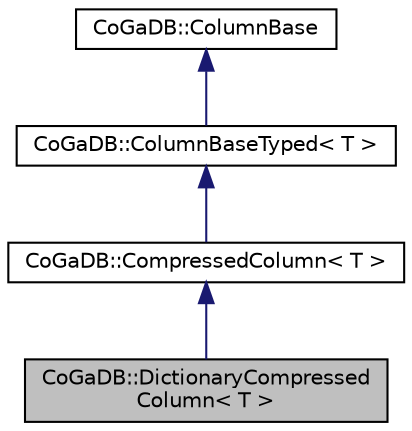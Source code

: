 digraph "CoGaDB::DictionaryCompressedColumn&lt; T &gt;"
{
  edge [fontname="Helvetica",fontsize="10",labelfontname="Helvetica",labelfontsize="10"];
  node [fontname="Helvetica",fontsize="10",shape=record];
  Node1 [label="CoGaDB::DictionaryCompressed\lColumn\< T \>",height=0.2,width=0.4,color="black", fillcolor="grey75", style="filled", fontcolor="black"];
  Node2 -> Node1 [dir="back",color="midnightblue",fontsize="10",style="solid",fontname="Helvetica"];
  Node2 [label="CoGaDB::CompressedColumn\< T \>",height=0.2,width=0.4,color="black", fillcolor="white", style="filled",URL="$classCoGaDB_1_1CompressedColumn.htm",tooltip="This class represents a compressed column with type T, is the base class for all compressed typed col..."];
  Node3 -> Node2 [dir="back",color="midnightblue",fontsize="10",style="solid",fontname="Helvetica"];
  Node3 [label="CoGaDB::ColumnBaseTyped\< T \>",height=0.2,width=0.4,color="black", fillcolor="white", style="filled",URL="$classCoGaDB_1_1ColumnBaseTyped.htm",tooltip="This class represents a column with type T, is the base class for all typed column classes and allows..."];
  Node4 -> Node3 [dir="back",color="midnightblue",fontsize="10",style="solid",fontname="Helvetica"];
  Node4 [label="CoGaDB::ColumnBase",height=0.2,width=0.4,color="black", fillcolor="white", style="filled",URL="$classCoGaDB_1_1ColumnBase.htm",tooltip="This class represents a generic column, is the base class for all column classes and allows a uniform..."];
}
